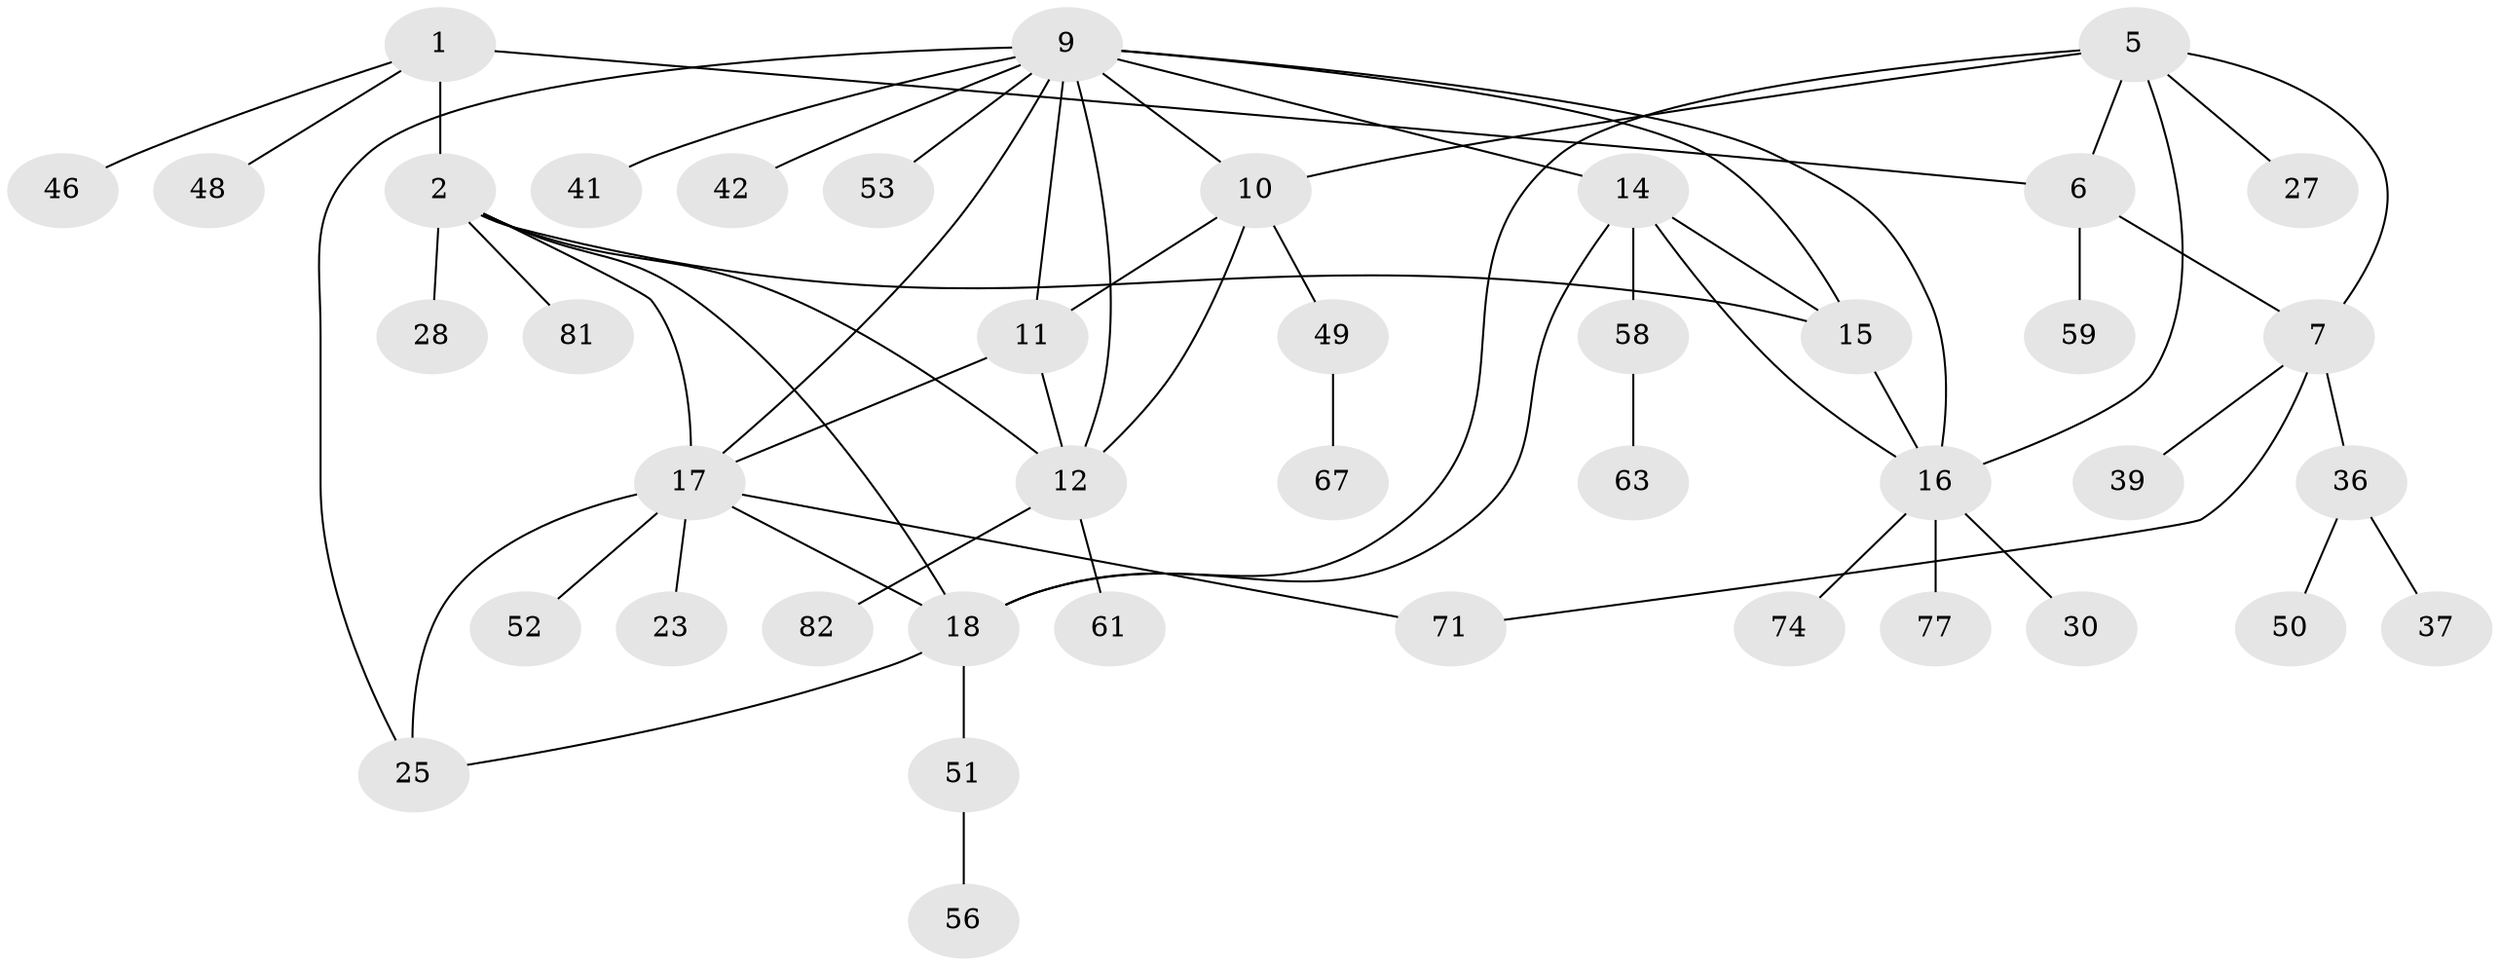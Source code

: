 // original degree distribution, {5: 0.058823529411764705, 9: 0.03529411764705882, 4: 0.047058823529411764, 7: 0.03529411764705882, 6: 0.03529411764705882, 8: 0.023529411764705882, 11: 0.011764705882352941, 1: 0.5529411764705883, 3: 0.058823529411764705, 2: 0.1411764705882353}
// Generated by graph-tools (version 1.1) at 2025/15/03/09/25 04:15:46]
// undirected, 42 vertices, 59 edges
graph export_dot {
graph [start="1"]
  node [color=gray90,style=filled];
  1 [super="+4"];
  2 [super="+60+3+70+21"];
  5 [super="+8"];
  6;
  7 [super="+38"];
  9 [super="+13+22+62+34"];
  10 [super="+26+45+66+68"];
  11 [super="+35+33"];
  12;
  14 [super="+72+64+76+57"];
  15;
  16;
  17 [super="+73+80+29"];
  18 [super="+31+20+19"];
  23;
  25 [super="+43"];
  27;
  28;
  30;
  36;
  37;
  39 [super="+84"];
  41;
  42;
  46;
  48;
  49;
  50;
  51 [super="+78+69"];
  52;
  53;
  56;
  58;
  59;
  61;
  63;
  67;
  71;
  74;
  77;
  81;
  82;
  1 -- 2 [weight=4];
  1 -- 6;
  1 -- 46;
  1 -- 48;
  2 -- 12;
  2 -- 15;
  2 -- 17;
  2 -- 81;
  2 -- 28;
  2 -- 18;
  5 -- 6 [weight=2];
  5 -- 7 [weight=2];
  5 -- 16;
  5 -- 18;
  5 -- 10;
  5 -- 27;
  6 -- 7;
  6 -- 59;
  7 -- 36;
  7 -- 39;
  7 -- 71;
  9 -- 10;
  9 -- 11;
  9 -- 12;
  9 -- 16;
  9 -- 53;
  9 -- 42;
  9 -- 15;
  9 -- 14;
  9 -- 41;
  9 -- 17;
  9 -- 25;
  10 -- 11;
  10 -- 12;
  10 -- 49;
  11 -- 12;
  11 -- 17;
  12 -- 61;
  12 -- 82;
  14 -- 15;
  14 -- 16;
  14 -- 58;
  14 -- 18;
  15 -- 16;
  16 -- 30;
  16 -- 74;
  16 -- 77;
  17 -- 18 [weight=3];
  17 -- 23;
  17 -- 52;
  17 -- 25;
  17 -- 71;
  18 -- 51;
  18 -- 25;
  36 -- 37;
  36 -- 50;
  49 -- 67;
  51 -- 56;
  58 -- 63;
}
